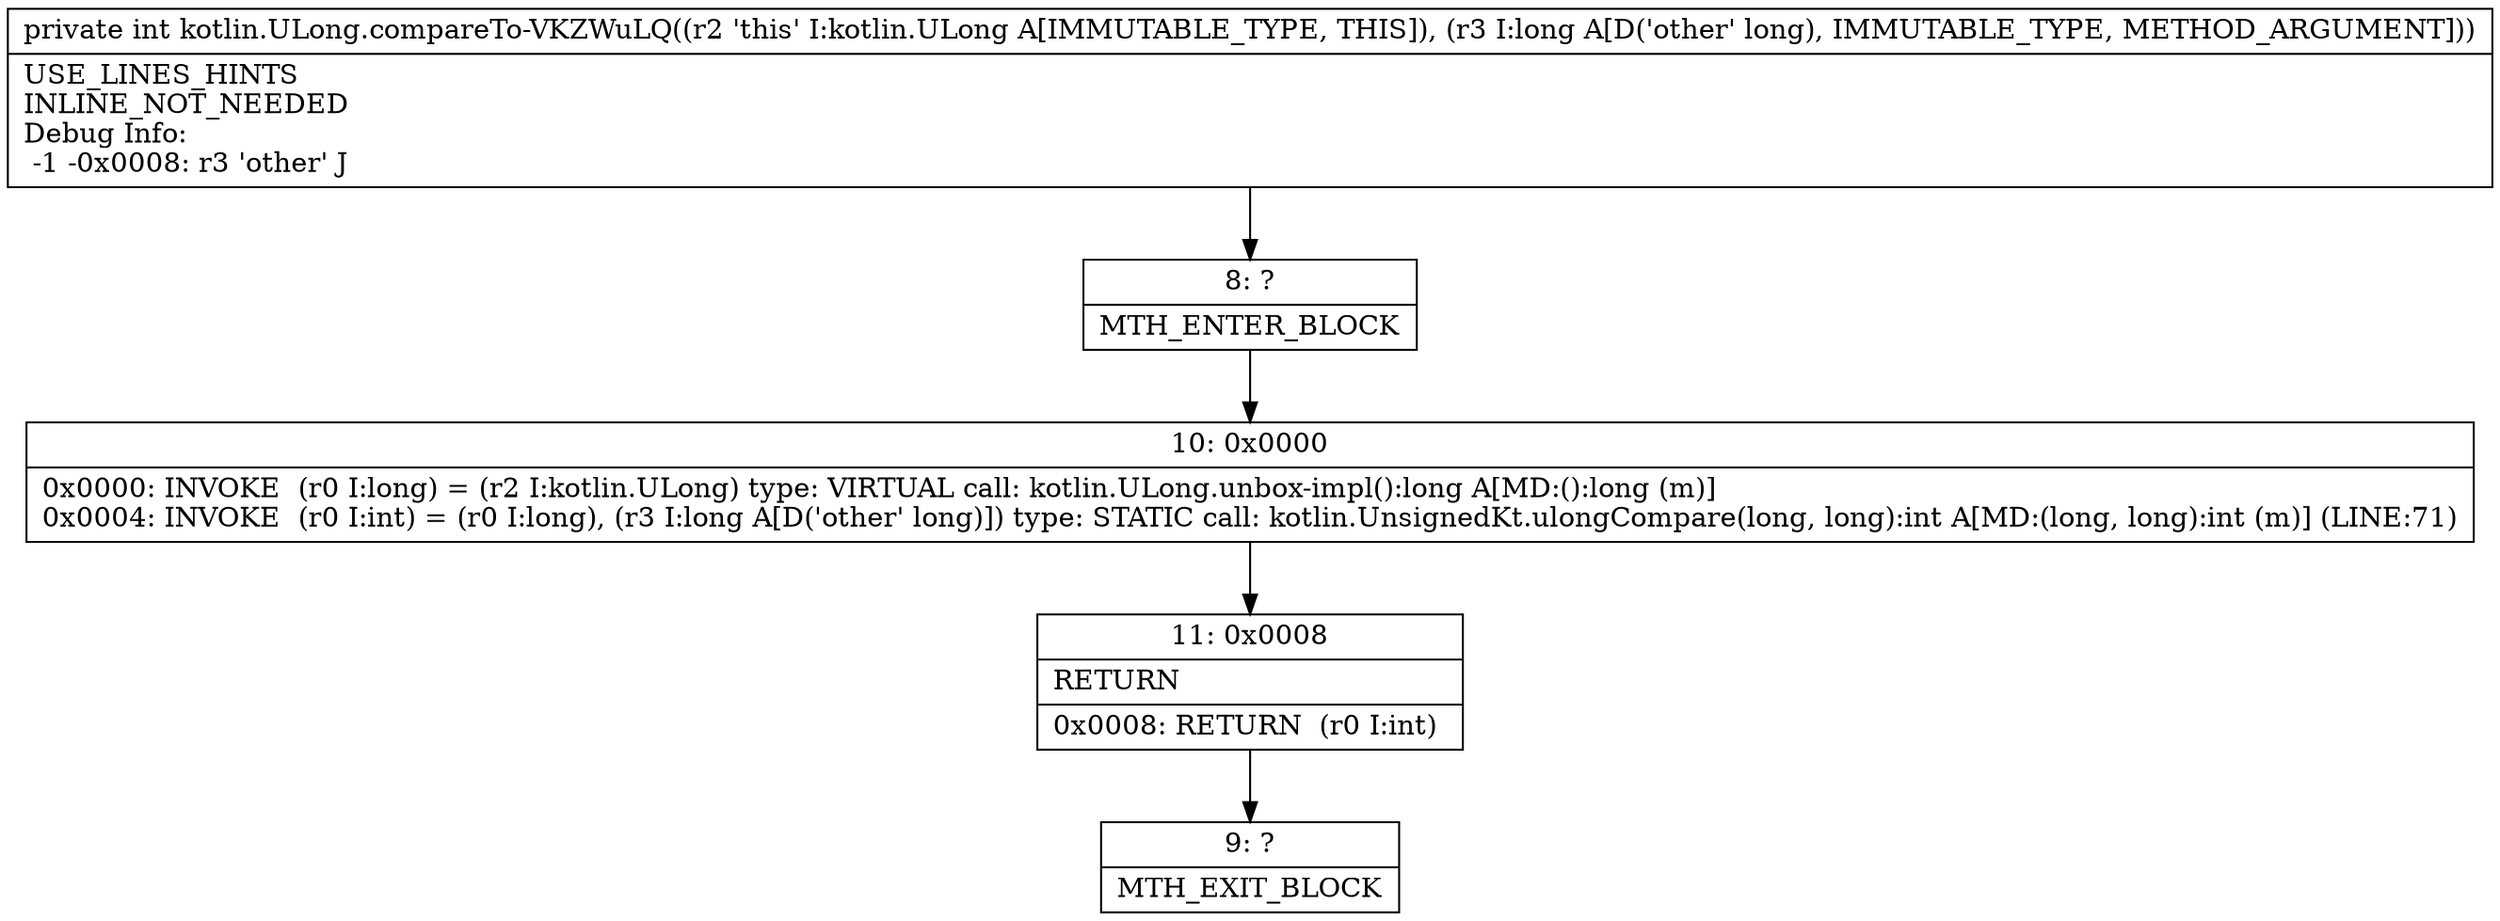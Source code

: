 digraph "CFG forkotlin.ULong.compareTo\-VKZWuLQ(J)I" {
Node_8 [shape=record,label="{8\:\ ?|MTH_ENTER_BLOCK\l}"];
Node_10 [shape=record,label="{10\:\ 0x0000|0x0000: INVOKE  (r0 I:long) = (r2 I:kotlin.ULong) type: VIRTUAL call: kotlin.ULong.unbox\-impl():long A[MD:():long (m)]\l0x0004: INVOKE  (r0 I:int) = (r0 I:long), (r3 I:long A[D('other' long)]) type: STATIC call: kotlin.UnsignedKt.ulongCompare(long, long):int A[MD:(long, long):int (m)] (LINE:71)\l}"];
Node_11 [shape=record,label="{11\:\ 0x0008|RETURN\l|0x0008: RETURN  (r0 I:int) \l}"];
Node_9 [shape=record,label="{9\:\ ?|MTH_EXIT_BLOCK\l}"];
MethodNode[shape=record,label="{private int kotlin.ULong.compareTo\-VKZWuLQ((r2 'this' I:kotlin.ULong A[IMMUTABLE_TYPE, THIS]), (r3 I:long A[D('other' long), IMMUTABLE_TYPE, METHOD_ARGUMENT]))  | USE_LINES_HINTS\lINLINE_NOT_NEEDED\lDebug Info:\l  \-1 \-0x0008: r3 'other' J\l}"];
MethodNode -> Node_8;Node_8 -> Node_10;
Node_10 -> Node_11;
Node_11 -> Node_9;
}

